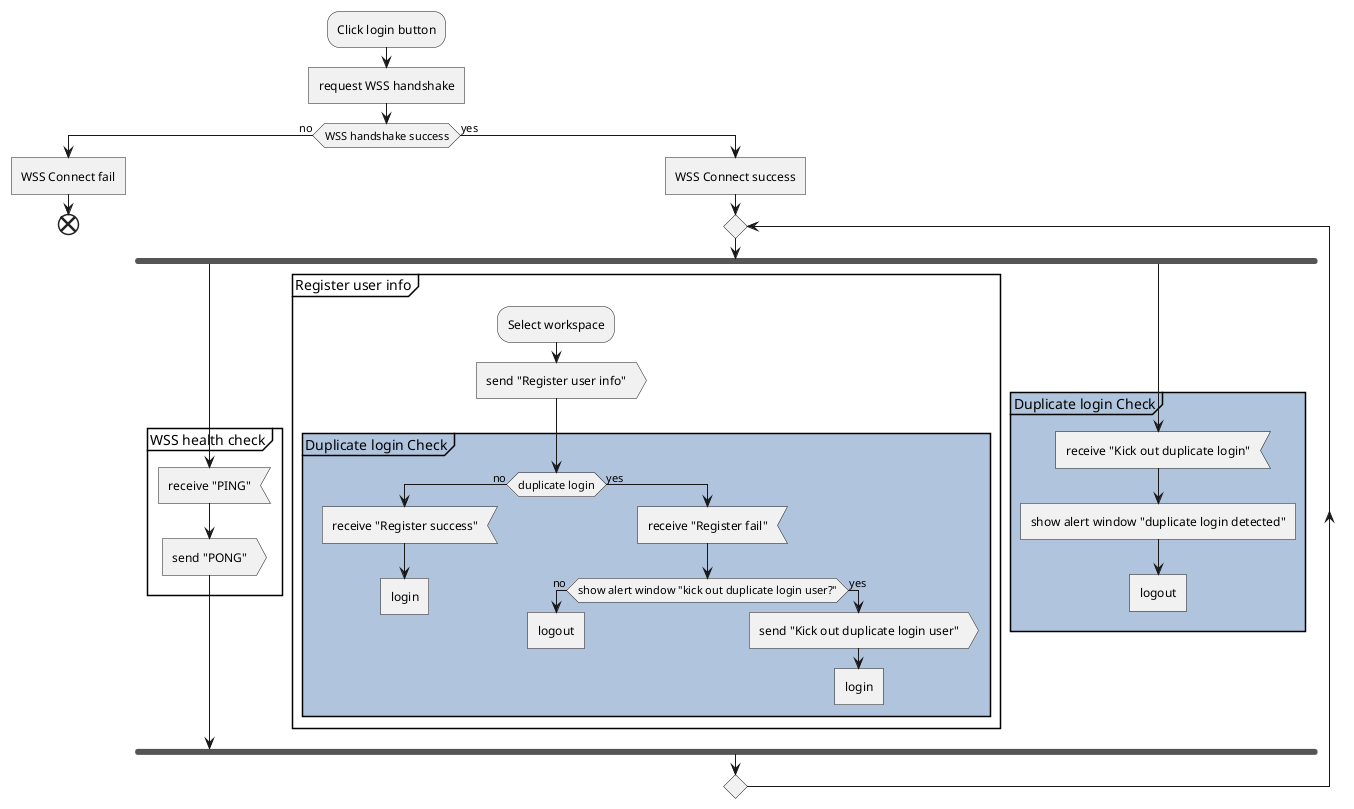 @startuml duplicate login check
:Click login button;
:request WSS handshake]
if (WSS handshake success) then (no)
    :WSS Connect fail]
end

else (yes)
    :WSS Connect success]
    repeat
        fork
        partition "WSS health check" {
            :receive "PING"<
            :send "PONG">
        }
        fork again
        partition "Register user info" {
            -[hidden]->
            :Select workspace;
            :send "Register user info">
            partition #LightSteelBlue "Duplicate login Check" {
                if (duplicate login) then (no)
                :receive "Register success"<
                :login]
                detach
                else (yes)
                :receive "Register fail"<
                    if (show alert window "kick out duplicate login user?") then (no)
                        :logout]
                        detach
                    else (yes)
                        :send "Kick out duplicate login user">
                        :login]
                        detach
                    endif
                endif
            }
        }
        fork again
        partition #LightSteelBlue "Duplicate login Check" {
        :receive "Kick out duplicate login"<
        :show alert window "duplicate login detected"]
        :logout]
        detach
        }
        end fork
    repeat while
    detach
endif
@enduml